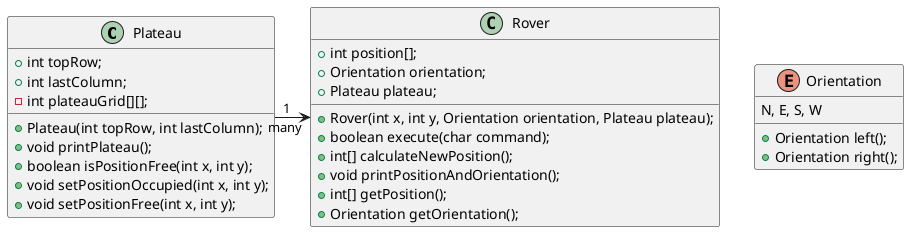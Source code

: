 @startuml
'https://plantuml.com/class-diagram

class Plateau{
    + int topRow;
    + int lastColumn;
    - int plateauGrid[][];

    + Plateau(int topRow, int lastColumn);
    + void printPlateau();
    + boolean isPositionFree(int x, int y);
    + void setPositionOccupied(int x, int y);
    + void setPositionFree(int x, int y);
}

class Rover{
    + int position[];
    + Orientation orientation;
    + Plateau plateau;

    + Rover(int x, int y, Orientation orientation, Plateau plateau);
    + boolean execute(char command);
    + int[] calculateNewPosition();
    + void printPositionAndOrientation();
    + int[] getPosition();
    + Orientation getOrientation();
}
Plateau "1" -> "many" Rover
enum Orientation{
    N, E, S, W
    + Orientation left();
    + Orientation right();
}
@enduml
